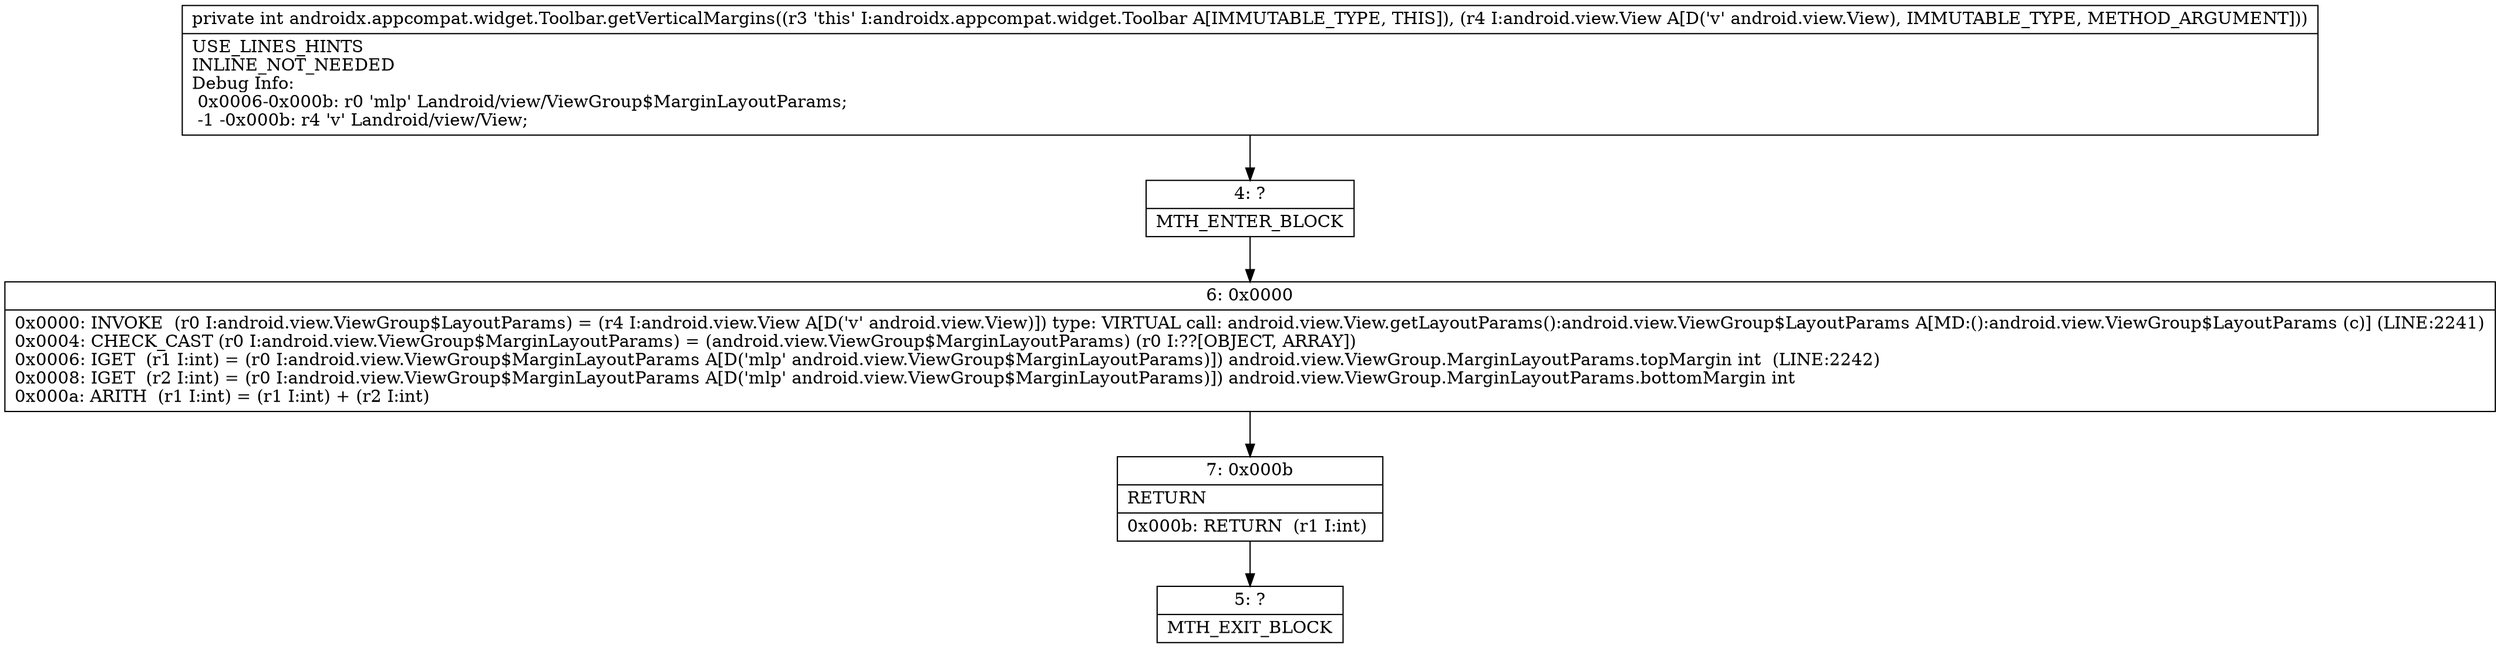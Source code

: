 digraph "CFG forandroidx.appcompat.widget.Toolbar.getVerticalMargins(Landroid\/view\/View;)I" {
Node_4 [shape=record,label="{4\:\ ?|MTH_ENTER_BLOCK\l}"];
Node_6 [shape=record,label="{6\:\ 0x0000|0x0000: INVOKE  (r0 I:android.view.ViewGroup$LayoutParams) = (r4 I:android.view.View A[D('v' android.view.View)]) type: VIRTUAL call: android.view.View.getLayoutParams():android.view.ViewGroup$LayoutParams A[MD:():android.view.ViewGroup$LayoutParams (c)] (LINE:2241)\l0x0004: CHECK_CAST (r0 I:android.view.ViewGroup$MarginLayoutParams) = (android.view.ViewGroup$MarginLayoutParams) (r0 I:??[OBJECT, ARRAY]) \l0x0006: IGET  (r1 I:int) = (r0 I:android.view.ViewGroup$MarginLayoutParams A[D('mlp' android.view.ViewGroup$MarginLayoutParams)]) android.view.ViewGroup.MarginLayoutParams.topMargin int  (LINE:2242)\l0x0008: IGET  (r2 I:int) = (r0 I:android.view.ViewGroup$MarginLayoutParams A[D('mlp' android.view.ViewGroup$MarginLayoutParams)]) android.view.ViewGroup.MarginLayoutParams.bottomMargin int \l0x000a: ARITH  (r1 I:int) = (r1 I:int) + (r2 I:int) \l}"];
Node_7 [shape=record,label="{7\:\ 0x000b|RETURN\l|0x000b: RETURN  (r1 I:int) \l}"];
Node_5 [shape=record,label="{5\:\ ?|MTH_EXIT_BLOCK\l}"];
MethodNode[shape=record,label="{private int androidx.appcompat.widget.Toolbar.getVerticalMargins((r3 'this' I:androidx.appcompat.widget.Toolbar A[IMMUTABLE_TYPE, THIS]), (r4 I:android.view.View A[D('v' android.view.View), IMMUTABLE_TYPE, METHOD_ARGUMENT]))  | USE_LINES_HINTS\lINLINE_NOT_NEEDED\lDebug Info:\l  0x0006\-0x000b: r0 'mlp' Landroid\/view\/ViewGroup$MarginLayoutParams;\l  \-1 \-0x000b: r4 'v' Landroid\/view\/View;\l}"];
MethodNode -> Node_4;Node_4 -> Node_6;
Node_6 -> Node_7;
Node_7 -> Node_5;
}

